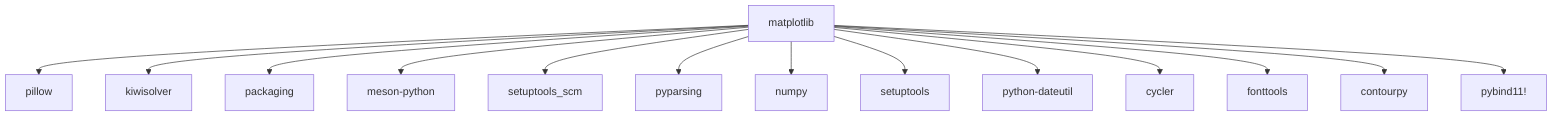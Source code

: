 graph TD
    matplotlib --> pillow
    matplotlib --> kiwisolver
    matplotlib --> packaging
    matplotlib --> meson-python
    matplotlib --> setuptools_scm
    matplotlib --> pyparsing
    matplotlib --> numpy
    matplotlib --> setuptools
    matplotlib --> python-dateutil
    matplotlib --> cycler
    matplotlib --> fonttools
    matplotlib --> contourpy
    matplotlib --> pybind11!
